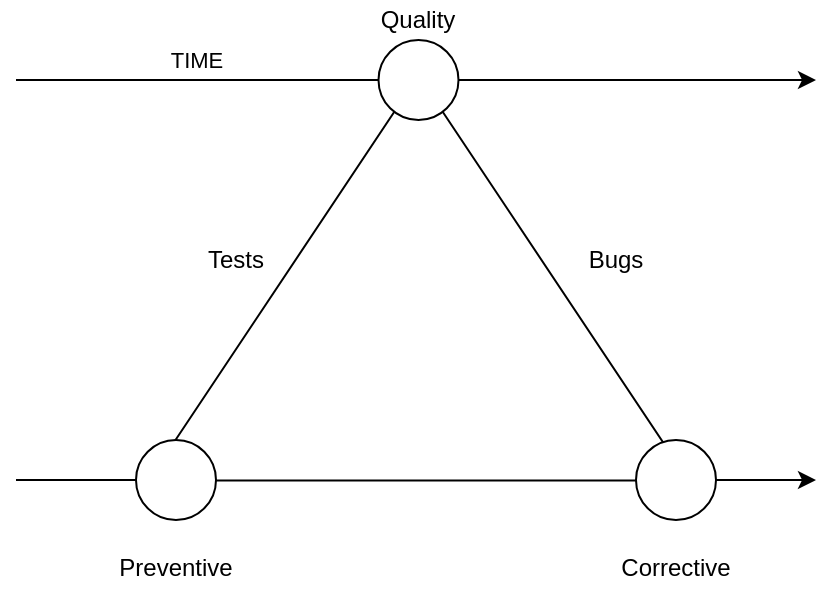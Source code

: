 <mxfile version="13.10.0" type="github">
  <diagram id="drBYUrw_pH9ld6OL0JnG" name="Page-1">
    <mxGraphModel dx="1355" dy="799" grid="1" gridSize="10" guides="1" tooltips="1" connect="1" arrows="1" fold="1" page="1" pageScale="1" pageWidth="850" pageHeight="1100" math="0" shadow="0">
      <root>
        <mxCell id="0" />
        <mxCell id="1" parent="0" />
        <mxCell id="ua8nnwotVKG-ccizsczb-12" value="" style="endArrow=classic;html=1;" edge="1" parent="1">
          <mxGeometry width="50" height="50" relative="1" as="geometry">
            <mxPoint x="200" y="80" as="sourcePoint" />
            <mxPoint x="600" y="80" as="targetPoint" />
          </mxGeometry>
        </mxCell>
        <mxCell id="ua8nnwotVKG-ccizsczb-13" value="TIME" style="edgeLabel;html=1;align=center;verticalAlign=middle;resizable=0;points=[];" vertex="1" connectable="0" parent="ua8nnwotVKG-ccizsczb-12">
          <mxGeometry x="-0.405" y="-2" relative="1" as="geometry">
            <mxPoint x="-29" y="-12" as="offset" />
          </mxGeometry>
        </mxCell>
        <mxCell id="ua8nnwotVKG-ccizsczb-14" value="" style="endArrow=classic;html=1;" edge="1" parent="1">
          <mxGeometry width="50" height="50" relative="1" as="geometry">
            <mxPoint x="200" y="280" as="sourcePoint" />
            <mxPoint x="600" y="280" as="targetPoint" />
          </mxGeometry>
        </mxCell>
        <mxCell id="ua8nnwotVKG-ccizsczb-1" value="" style="triangle;whiteSpace=wrap;html=1;rotation=-90;" vertex="1" parent="1">
          <mxGeometry x="300" y="44" width="202.5" height="270" as="geometry" />
        </mxCell>
        <mxCell id="ua8nnwotVKG-ccizsczb-7" value="" style="ellipse;whiteSpace=wrap;html=1;aspect=fixed;" vertex="1" parent="1">
          <mxGeometry x="510" y="260" width="40" height="40" as="geometry" />
        </mxCell>
        <mxCell id="ua8nnwotVKG-ccizsczb-9" value="" style="ellipse;whiteSpace=wrap;html=1;aspect=fixed;" vertex="1" parent="1">
          <mxGeometry x="381.25" y="60" width="40" height="40" as="geometry" />
        </mxCell>
        <mxCell id="ua8nnwotVKG-ccizsczb-6" value="" style="ellipse;whiteSpace=wrap;html=1;aspect=fixed;" vertex="1" parent="1">
          <mxGeometry x="260" y="260" width="40" height="40" as="geometry" />
        </mxCell>
        <mxCell id="ua8nnwotVKG-ccizsczb-15" value="Preventive" style="text;html=1;strokeColor=none;fillColor=none;align=center;verticalAlign=middle;whiteSpace=wrap;rounded=0;" vertex="1" parent="1">
          <mxGeometry x="260" y="314" width="40" height="20" as="geometry" />
        </mxCell>
        <mxCell id="ua8nnwotVKG-ccizsczb-17" value="Corrective" style="text;html=1;strokeColor=none;fillColor=none;align=center;verticalAlign=middle;whiteSpace=wrap;rounded=0;" vertex="1" parent="1">
          <mxGeometry x="510" y="314" width="40" height="20" as="geometry" />
        </mxCell>
        <mxCell id="ua8nnwotVKG-ccizsczb-18" value="Quality" style="text;html=1;strokeColor=none;fillColor=none;align=center;verticalAlign=middle;whiteSpace=wrap;rounded=0;" vertex="1" parent="1">
          <mxGeometry x="381" y="40" width="40" height="20" as="geometry" />
        </mxCell>
        <mxCell id="ua8nnwotVKG-ccizsczb-20" value="Tests" style="text;html=1;strokeColor=none;fillColor=none;align=center;verticalAlign=middle;whiteSpace=wrap;rounded=0;" vertex="1" parent="1">
          <mxGeometry x="290" y="160" width="40" height="20" as="geometry" />
        </mxCell>
        <mxCell id="ua8nnwotVKG-ccizsczb-21" value="Bugs" style="text;html=1;strokeColor=none;fillColor=none;align=center;verticalAlign=middle;whiteSpace=wrap;rounded=0;" vertex="1" parent="1">
          <mxGeometry x="480" y="160" width="40" height="20" as="geometry" />
        </mxCell>
      </root>
    </mxGraphModel>
  </diagram>
</mxfile>
